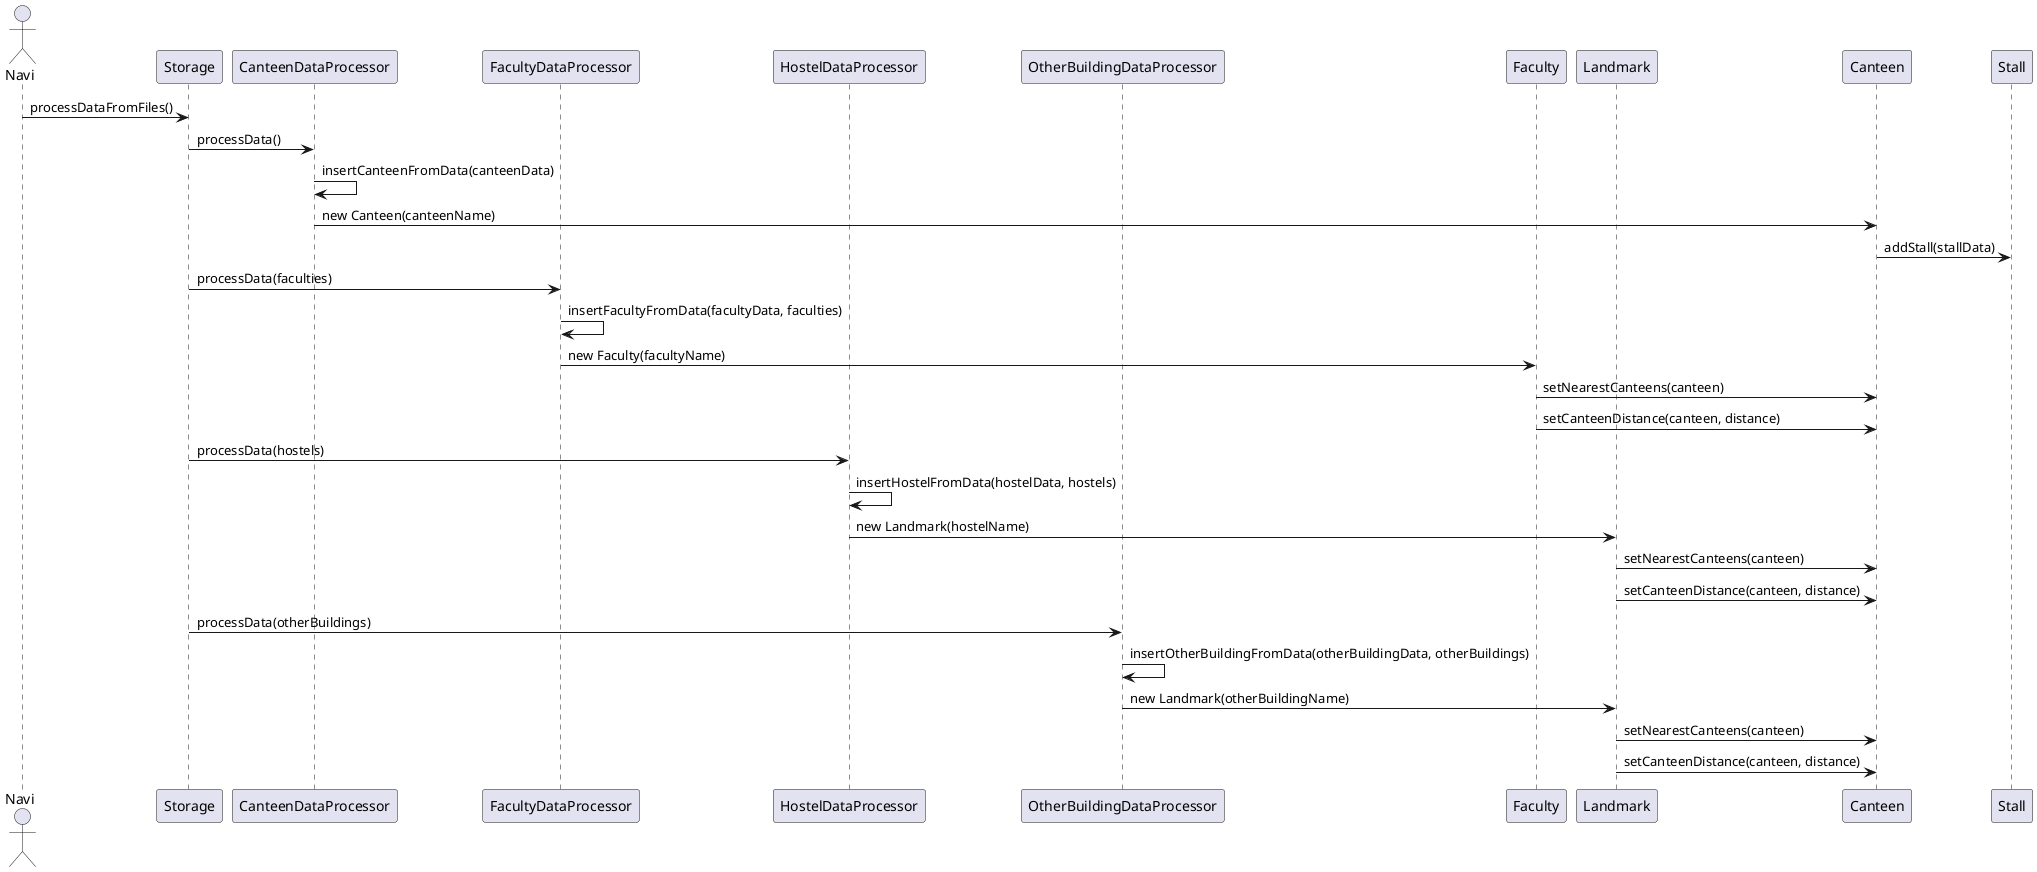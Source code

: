 @startuml

actor Navi
participant Storage
participant CanteenDataProcessor
participant FacultyDataProcessor
participant HostelDataProcessor
participant OtherBuildingDataProcessor
participant Faculty
participant Landmark
participant Canteen
participant Stall

Navi -> Storage : processDataFromFiles()
Storage -> CanteenDataProcessor : processData()
CanteenDataProcessor -> CanteenDataProcessor : insertCanteenFromData(canteenData)
CanteenDataProcessor -> Canteen : new Canteen(canteenName)
Canteen -> Stall : addStall(stallData)
Storage -> FacultyDataProcessor : processData(faculties)
FacultyDataProcessor -> FacultyDataProcessor : insertFacultyFromData(facultyData, faculties)
FacultyDataProcessor -> Faculty : new Faculty(facultyName)
Faculty -> Canteen : setNearestCanteens(canteen)
Faculty -> Canteen : setCanteenDistance(canteen, distance)
Storage -> HostelDataProcessor : processData(hostels)
HostelDataProcessor -> HostelDataProcessor : insertHostelFromData(hostelData, hostels)
HostelDataProcessor -> Landmark : new Landmark(hostelName)
Landmark -> Canteen : setNearestCanteens(canteen)
Landmark -> Canteen : setCanteenDistance(canteen, distance)
Storage -> OtherBuildingDataProcessor : processData(otherBuildings)
OtherBuildingDataProcessor -> OtherBuildingDataProcessor : insertOtherBuildingFromData(otherBuildingData, otherBuildings)
OtherBuildingDataProcessor -> Landmark : new Landmark(otherBuildingName)
Landmark -> Canteen : setNearestCanteens(canteen)
Landmark -> Canteen : setCanteenDistance(canteen, distance)

@enduml